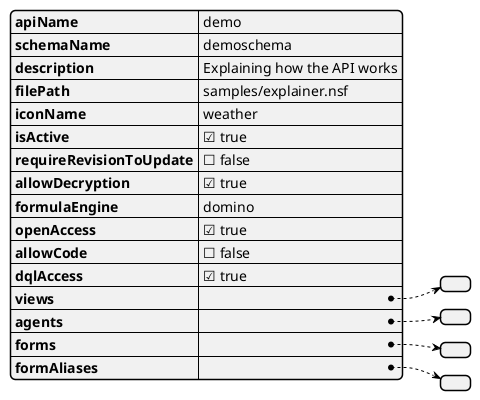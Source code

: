 @startjson SchemaTopLevel
{
	"apiName": "demo",
	"schemaName": "demoschema",
	"description": "Explaining how the API works",
	"filePath": "samples/explainer.nsf",
	"iconName": "weather",
	"isActive": true,
	"requireRevisionToUpdate": false,
    "allowDecryption": true,
    "formulaEngine": "domino",
	"openAccess": true,
	"allowCode": false,
	"dqlAccess": true,
	"views": [],
	"agents": [],
	"forms": [	],
	"formAliases": {}
}
@endjson